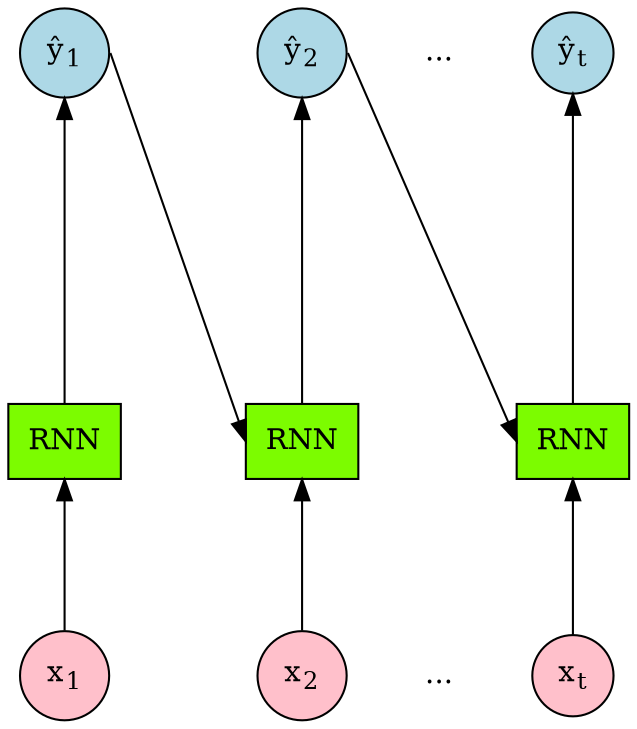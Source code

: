 digraph recurrent {
    graph [dpi=300]
    splines="false"
    rankdir="BT"
    input1 [label=<x<sub>1</sub>>, shape="circle", style="filled", fillcolor="pink"]
    output1 [label=<ŷ<sub>1</sub>>, shape="circle", style="filled", fillcolor="lightblue"]
    rnn1 [label="RNN", shape="rectangle", style="filled", fillcolor="lawngreen"]

    input2 [label=<x<sub>2</sub>>, shape="circle", style="filled", fillcolor="pink"]
    output2 [label=<ŷ<sub>2</sub>>, shape="circle", style="filled", fillcolor="lightblue"]
    rnn2 [label="RNN", shape="rectangle", style="filled", fillcolor="lawngreen"]

    input3 [label=<x<sub>t</sub>>, shape="circle", style="filled", fillcolor="pink"]
    output3 [label=<ŷ<sub>t</sub>>, shape="circle", style="filled", fillcolor="lightblue"]
    rnn3 [label="RNN", shape="rectangle", style="filled", fillcolor="lawngreen"]

    dot1 [label="...", shape="plaintext"]
    dot2 [label="...", shape="plaintext"]

    {rank=same; input1; input2; dot1; input3;}
    {rank=same; output1; output2; dot2; output3;}
    {rank=same; rnn1; rnn2; rnn3;}

    input1 -> rnn1 [minlen=2]
    rnn1 -> output1 [minlen=2]

    input2 -> rnn2 [minlen=2]
    rnn2 -> output2 [minlen=2]

    input3 -> rnn3 [minlen=2]
    rnn3 -> output3 [minlen=2]

    input2 -> dot1 [style="invis"]
    dot1 -> input3 [style="invis"]

    output2 -> dot2 [style="invis"]
    dot2 -> output3 [style="invis"]

    output1 -> output2 [minlen=4.5, style="invis"]
    input1 -> input2 [minlen=4.5, style="invis"]
    output1:e -> rnn2:w [minlen=4]
    output2:e -> rnn3:w [minlen=4, constraint="true"]
}
